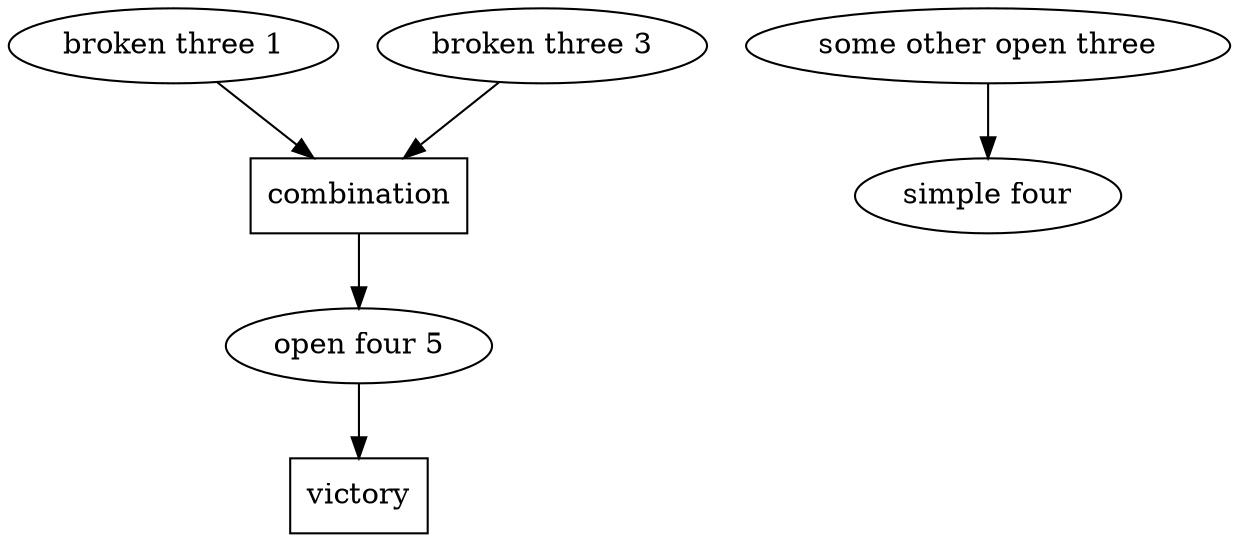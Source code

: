 digraph D {
  1 [label="broken three 1"];
  3 [label="broken three 3"];
  13 [label="combination", shape="box"];
  5 [label="open four 5"];
  1 -> 13;
  3 -> 13;
  13 -> 5;
  5 -> victory;
  victory [shape="box"];
  a [label="some other open three"];
  b [label="simple four"];
  a -> b;
}
